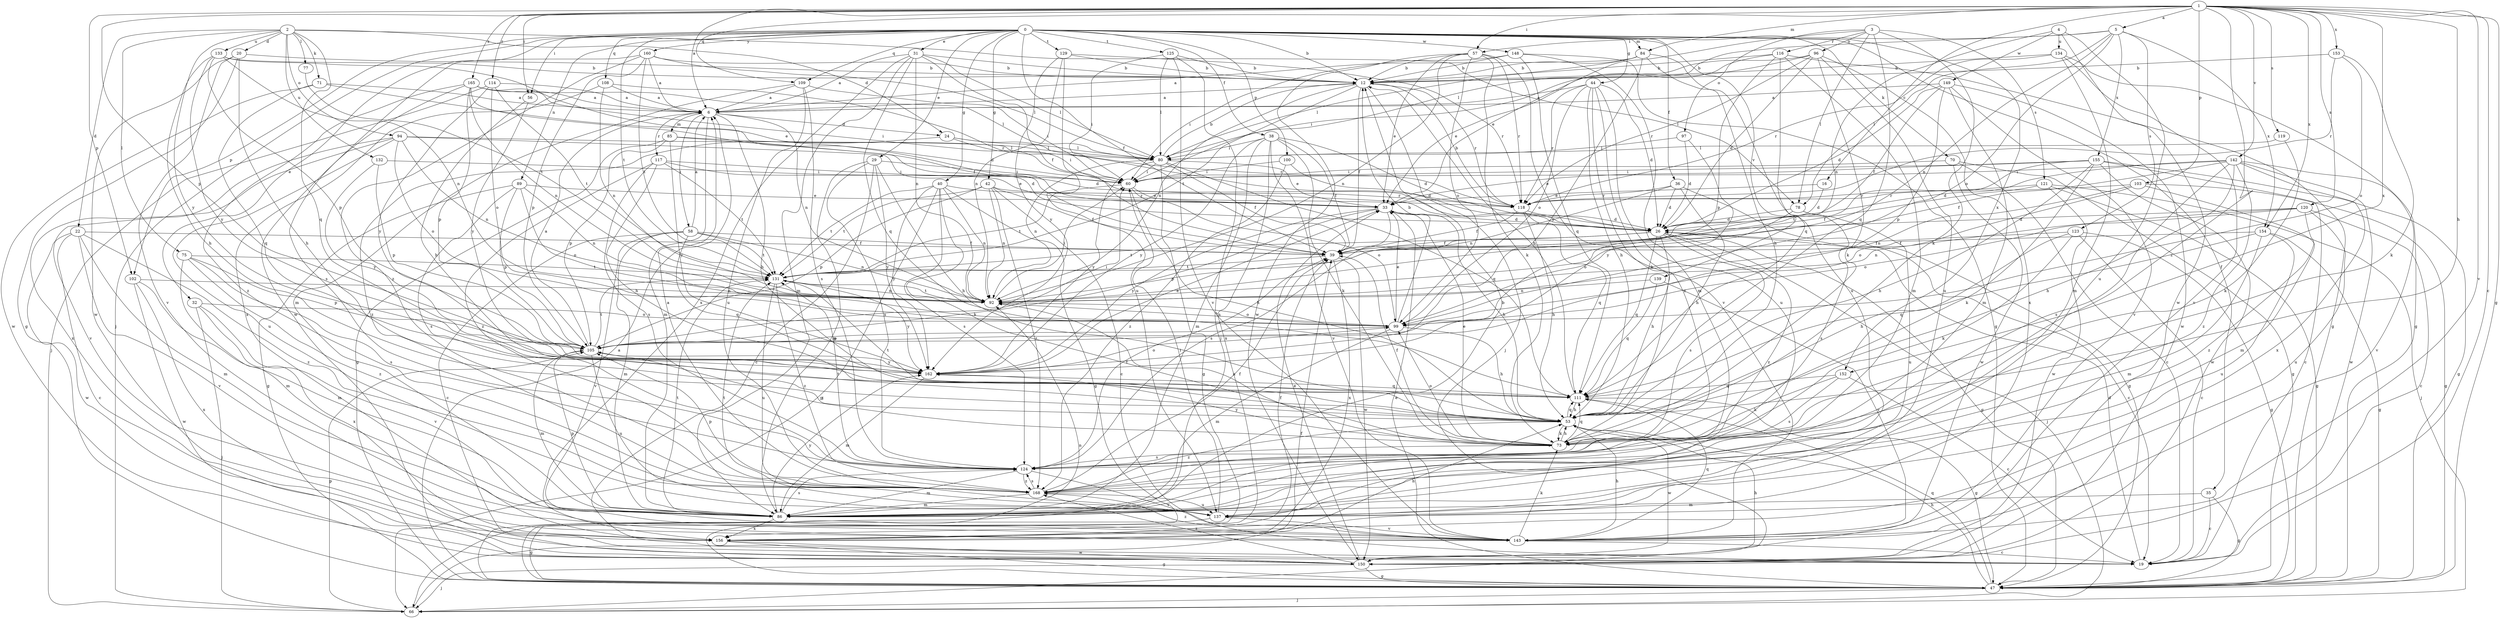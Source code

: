 strict digraph  {
0;
1;
2;
3;
4;
5;
6;
12;
16;
19;
20;
22;
24;
26;
29;
31;
32;
33;
35;
36;
38;
39;
40;
42;
44;
47;
53;
56;
57;
58;
60;
66;
70;
71;
73;
75;
77;
78;
80;
84;
85;
86;
89;
92;
94;
96;
97;
99;
100;
102;
103;
105;
108;
109;
111;
114;
116;
117;
118;
119;
120;
121;
123;
124;
125;
129;
131;
132;
133;
134;
137;
139;
142;
143;
148;
149;
150;
152;
153;
154;
155;
156;
160;
162;
165;
168;
0 -> 12  [label=b];
0 -> 29  [label=e];
0 -> 31  [label=e];
0 -> 32  [label=e];
0 -> 35  [label=f];
0 -> 36  [label=f];
0 -> 38  [label=f];
0 -> 39  [label=f];
0 -> 40  [label=g];
0 -> 42  [label=g];
0 -> 44  [label=g];
0 -> 56  [label=i];
0 -> 66  [label=j];
0 -> 70  [label=k];
0 -> 84  [label=m];
0 -> 89  [label=n];
0 -> 100  [label=p];
0 -> 102  [label=p];
0 -> 108  [label=q];
0 -> 109  [label=q];
0 -> 125  [label=t];
0 -> 129  [label=t];
0 -> 131  [label=t];
0 -> 139  [label=v];
0 -> 148  [label=w];
0 -> 152  [label=x];
0 -> 160  [label=y];
1 -> 5  [label=a];
1 -> 6  [label=a];
1 -> 16  [label=c];
1 -> 19  [label=c];
1 -> 47  [label=g];
1 -> 53  [label=h];
1 -> 56  [label=i];
1 -> 57  [label=i];
1 -> 84  [label=m];
1 -> 102  [label=p];
1 -> 103  [label=p];
1 -> 105  [label=p];
1 -> 109  [label=q];
1 -> 114  [label=r];
1 -> 119  [label=s];
1 -> 120  [label=s];
1 -> 142  [label=v];
1 -> 143  [label=v];
1 -> 152  [label=x];
1 -> 153  [label=x];
1 -> 154  [label=x];
1 -> 165  [label=z];
1 -> 168  [label=z];
2 -> 20  [label=d];
2 -> 22  [label=d];
2 -> 24  [label=d];
2 -> 71  [label=k];
2 -> 75  [label=l];
2 -> 77  [label=l];
2 -> 78  [label=l];
2 -> 94  [label=o];
2 -> 111  [label=q];
2 -> 132  [label=u];
2 -> 133  [label=u];
2 -> 162  [label=y];
3 -> 33  [label=e];
3 -> 73  [label=k];
3 -> 78  [label=l];
3 -> 96  [label=o];
3 -> 97  [label=o];
3 -> 111  [label=q];
3 -> 116  [label=r];
3 -> 121  [label=s];
4 -> 92  [label=n];
4 -> 134  [label=u];
4 -> 137  [label=u];
4 -> 149  [label=w];
4 -> 150  [label=w];
5 -> 57  [label=i];
5 -> 78  [label=l];
5 -> 80  [label=l];
5 -> 92  [label=n];
5 -> 99  [label=o];
5 -> 123  [label=s];
5 -> 154  [label=x];
5 -> 155  [label=x];
6 -> 24  [label=d];
6 -> 53  [label=h];
6 -> 58  [label=i];
6 -> 85  [label=m];
6 -> 86  [label=m];
6 -> 92  [label=n];
6 -> 117  [label=r];
12 -> 6  [label=a];
12 -> 39  [label=f];
12 -> 66  [label=j];
12 -> 92  [label=n];
12 -> 118  [label=r];
12 -> 131  [label=t];
16 -> 26  [label=d];
16 -> 33  [label=e];
19 -> 26  [label=d];
20 -> 12  [label=b];
20 -> 47  [label=g];
20 -> 53  [label=h];
20 -> 143  [label=v];
20 -> 150  [label=w];
22 -> 19  [label=c];
22 -> 39  [label=f];
22 -> 86  [label=m];
22 -> 143  [label=v];
22 -> 150  [label=w];
22 -> 168  [label=z];
24 -> 60  [label=i];
24 -> 80  [label=l];
24 -> 118  [label=r];
24 -> 168  [label=z];
26 -> 19  [label=c];
26 -> 39  [label=f];
26 -> 47  [label=g];
26 -> 53  [label=h];
26 -> 66  [label=j];
26 -> 111  [label=q];
26 -> 124  [label=s];
26 -> 131  [label=t];
26 -> 168  [label=z];
29 -> 19  [label=c];
29 -> 53  [label=h];
29 -> 60  [label=i];
29 -> 86  [label=m];
29 -> 124  [label=s];
29 -> 162  [label=y];
31 -> 6  [label=a];
31 -> 12  [label=b];
31 -> 39  [label=f];
31 -> 80  [label=l];
31 -> 86  [label=m];
31 -> 92  [label=n];
31 -> 111  [label=q];
31 -> 156  [label=x];
32 -> 66  [label=j];
32 -> 99  [label=o];
32 -> 143  [label=v];
32 -> 156  [label=x];
33 -> 26  [label=d];
33 -> 53  [label=h];
33 -> 105  [label=p];
33 -> 124  [label=s];
33 -> 162  [label=y];
35 -> 19  [label=c];
35 -> 47  [label=g];
35 -> 86  [label=m];
36 -> 26  [label=d];
36 -> 47  [label=g];
36 -> 53  [label=h];
36 -> 92  [label=n];
36 -> 118  [label=r];
38 -> 26  [label=d];
38 -> 39  [label=f];
38 -> 73  [label=k];
38 -> 80  [label=l];
38 -> 86  [label=m];
38 -> 143  [label=v];
38 -> 156  [label=x];
38 -> 162  [label=y];
39 -> 131  [label=t];
39 -> 150  [label=w];
39 -> 156  [label=x];
40 -> 47  [label=g];
40 -> 66  [label=j];
40 -> 73  [label=k];
40 -> 92  [label=n];
40 -> 118  [label=r];
40 -> 124  [label=s];
40 -> 131  [label=t];
40 -> 162  [label=y];
42 -> 19  [label=c];
42 -> 39  [label=f];
42 -> 92  [label=n];
42 -> 105  [label=p];
42 -> 118  [label=r];
42 -> 131  [label=t];
42 -> 168  [label=z];
44 -> 6  [label=a];
44 -> 26  [label=d];
44 -> 53  [label=h];
44 -> 73  [label=k];
44 -> 99  [label=o];
44 -> 118  [label=r];
44 -> 137  [label=u];
44 -> 168  [label=z];
47 -> 6  [label=a];
47 -> 33  [label=e];
47 -> 53  [label=h];
47 -> 66  [label=j];
47 -> 92  [label=n];
47 -> 111  [label=q];
53 -> 73  [label=k];
53 -> 111  [label=q];
53 -> 131  [label=t];
53 -> 150  [label=w];
53 -> 168  [label=z];
56 -> 53  [label=h];
56 -> 162  [label=y];
57 -> 12  [label=b];
57 -> 33  [label=e];
57 -> 73  [label=k];
57 -> 92  [label=n];
57 -> 99  [label=o];
57 -> 118  [label=r];
57 -> 143  [label=v];
57 -> 150  [label=w];
58 -> 6  [label=a];
58 -> 19  [label=c];
58 -> 39  [label=f];
58 -> 86  [label=m];
58 -> 92  [label=n];
58 -> 111  [label=q];
58 -> 131  [label=t];
58 -> 143  [label=v];
60 -> 33  [label=e];
60 -> 53  [label=h];
60 -> 99  [label=o];
60 -> 131  [label=t];
66 -> 39  [label=f];
66 -> 105  [label=p];
70 -> 19  [label=c];
70 -> 47  [label=g];
70 -> 60  [label=i];
70 -> 150  [label=w];
71 -> 6  [label=a];
71 -> 26  [label=d];
71 -> 111  [label=q];
71 -> 150  [label=w];
73 -> 33  [label=e];
73 -> 39  [label=f];
73 -> 53  [label=h];
73 -> 92  [label=n];
73 -> 99  [label=o];
73 -> 105  [label=p];
73 -> 111  [label=q];
73 -> 124  [label=s];
73 -> 162  [label=y];
75 -> 86  [label=m];
75 -> 105  [label=p];
75 -> 124  [label=s];
75 -> 131  [label=t];
75 -> 168  [label=z];
77 -> 131  [label=t];
78 -> 26  [label=d];
78 -> 99  [label=o];
78 -> 124  [label=s];
78 -> 137  [label=u];
80 -> 12  [label=b];
80 -> 33  [label=e];
80 -> 39  [label=f];
80 -> 47  [label=g];
80 -> 60  [label=i];
80 -> 92  [label=n];
80 -> 111  [label=q];
80 -> 162  [label=y];
84 -> 6  [label=a];
84 -> 12  [label=b];
84 -> 53  [label=h];
84 -> 80  [label=l];
84 -> 137  [label=u];
84 -> 162  [label=y];
85 -> 26  [label=d];
85 -> 47  [label=g];
85 -> 80  [label=l];
85 -> 105  [label=p];
85 -> 162  [label=y];
86 -> 12  [label=b];
86 -> 105  [label=p];
86 -> 124  [label=s];
86 -> 131  [label=t];
86 -> 156  [label=x];
86 -> 162  [label=y];
89 -> 33  [label=e];
89 -> 47  [label=g];
89 -> 92  [label=n];
89 -> 99  [label=o];
89 -> 105  [label=p];
89 -> 124  [label=s];
92 -> 60  [label=i];
92 -> 99  [label=o];
92 -> 131  [label=t];
94 -> 26  [label=d];
94 -> 80  [label=l];
94 -> 92  [label=n];
94 -> 99  [label=o];
94 -> 137  [label=u];
94 -> 143  [label=v];
94 -> 156  [label=x];
96 -> 12  [label=b];
96 -> 26  [label=d];
96 -> 60  [label=i];
96 -> 73  [label=k];
96 -> 118  [label=r];
96 -> 137  [label=u];
96 -> 156  [label=x];
97 -> 26  [label=d];
97 -> 80  [label=l];
97 -> 162  [label=y];
99 -> 12  [label=b];
99 -> 33  [label=e];
99 -> 53  [label=h];
99 -> 86  [label=m];
99 -> 92  [label=n];
99 -> 105  [label=p];
100 -> 26  [label=d];
100 -> 60  [label=i];
100 -> 168  [label=z];
102 -> 86  [label=m];
102 -> 92  [label=n];
102 -> 150  [label=w];
102 -> 156  [label=x];
103 -> 47  [label=g];
103 -> 86  [label=m];
103 -> 92  [label=n];
103 -> 99  [label=o];
103 -> 118  [label=r];
105 -> 6  [label=a];
105 -> 60  [label=i];
105 -> 86  [label=m];
105 -> 131  [label=t];
105 -> 137  [label=u];
105 -> 162  [label=y];
108 -> 6  [label=a];
108 -> 92  [label=n];
108 -> 118  [label=r];
108 -> 156  [label=x];
109 -> 6  [label=a];
109 -> 60  [label=i];
109 -> 86  [label=m];
109 -> 124  [label=s];
109 -> 137  [label=u];
111 -> 12  [label=b];
111 -> 47  [label=g];
111 -> 53  [label=h];
114 -> 6  [label=a];
114 -> 66  [label=j];
114 -> 99  [label=o];
114 -> 131  [label=t];
114 -> 162  [label=y];
116 -> 12  [label=b];
116 -> 33  [label=e];
116 -> 47  [label=g];
116 -> 86  [label=m];
116 -> 105  [label=p];
116 -> 111  [label=q];
117 -> 33  [label=e];
117 -> 53  [label=h];
117 -> 60  [label=i];
117 -> 124  [label=s];
117 -> 131  [label=t];
117 -> 168  [label=z];
118 -> 12  [label=b];
118 -> 26  [label=d];
118 -> 39  [label=f];
118 -> 53  [label=h];
118 -> 111  [label=q];
119 -> 73  [label=k];
119 -> 80  [label=l];
120 -> 19  [label=c];
120 -> 26  [label=d];
120 -> 92  [label=n];
120 -> 99  [label=o];
120 -> 137  [label=u];
120 -> 168  [label=z];
121 -> 39  [label=f];
121 -> 47  [label=g];
121 -> 66  [label=j];
121 -> 118  [label=r];
121 -> 150  [label=w];
123 -> 19  [label=c];
123 -> 39  [label=f];
123 -> 47  [label=g];
123 -> 53  [label=h];
123 -> 73  [label=k];
124 -> 39  [label=f];
124 -> 86  [label=m];
124 -> 131  [label=t];
124 -> 143  [label=v];
124 -> 168  [label=z];
125 -> 12  [label=b];
125 -> 60  [label=i];
125 -> 66  [label=j];
125 -> 80  [label=l];
125 -> 143  [label=v];
129 -> 12  [label=b];
129 -> 92  [label=n];
129 -> 118  [label=r];
129 -> 137  [label=u];
129 -> 162  [label=y];
131 -> 92  [label=n];
131 -> 137  [label=u];
131 -> 162  [label=y];
131 -> 168  [label=z];
132 -> 60  [label=i];
132 -> 105  [label=p];
132 -> 162  [label=y];
133 -> 12  [label=b];
133 -> 33  [label=e];
133 -> 53  [label=h];
133 -> 92  [label=n];
133 -> 105  [label=p];
133 -> 162  [label=y];
134 -> 12  [label=b];
134 -> 47  [label=g];
134 -> 86  [label=m];
134 -> 118  [label=r];
134 -> 143  [label=v];
137 -> 47  [label=g];
137 -> 60  [label=i];
137 -> 131  [label=t];
137 -> 143  [label=v];
139 -> 92  [label=n];
139 -> 111  [label=q];
139 -> 143  [label=v];
142 -> 26  [label=d];
142 -> 39  [label=f];
142 -> 53  [label=h];
142 -> 60  [label=i];
142 -> 124  [label=s];
142 -> 143  [label=v];
142 -> 150  [label=w];
142 -> 156  [label=x];
142 -> 168  [label=z];
143 -> 19  [label=c];
143 -> 53  [label=h];
143 -> 73  [label=k];
143 -> 111  [label=q];
143 -> 168  [label=z];
148 -> 12  [label=b];
148 -> 47  [label=g];
148 -> 60  [label=i];
148 -> 86  [label=m];
148 -> 111  [label=q];
149 -> 6  [label=a];
149 -> 26  [label=d];
149 -> 39  [label=f];
149 -> 86  [label=m];
149 -> 105  [label=p];
149 -> 143  [label=v];
149 -> 150  [label=w];
150 -> 33  [label=e];
150 -> 47  [label=g];
150 -> 53  [label=h];
150 -> 66  [label=j];
150 -> 168  [label=z];
152 -> 19  [label=c];
152 -> 73  [label=k];
152 -> 111  [label=q];
152 -> 124  [label=s];
153 -> 12  [label=b];
153 -> 73  [label=k];
153 -> 99  [label=o];
153 -> 118  [label=r];
154 -> 39  [label=f];
154 -> 47  [label=g];
154 -> 86  [label=m];
154 -> 111  [label=q];
154 -> 137  [label=u];
155 -> 19  [label=c];
155 -> 33  [label=e];
155 -> 47  [label=g];
155 -> 53  [label=h];
155 -> 60  [label=i];
155 -> 73  [label=k];
155 -> 131  [label=t];
155 -> 150  [label=w];
156 -> 39  [label=f];
156 -> 47  [label=g];
156 -> 53  [label=h];
156 -> 150  [label=w];
160 -> 6  [label=a];
160 -> 12  [label=b];
160 -> 80  [label=l];
160 -> 105  [label=p];
160 -> 131  [label=t];
160 -> 150  [label=w];
160 -> 168  [label=z];
162 -> 33  [label=e];
162 -> 86  [label=m];
162 -> 99  [label=o];
162 -> 111  [label=q];
165 -> 6  [label=a];
165 -> 39  [label=f];
165 -> 60  [label=i];
165 -> 80  [label=l];
165 -> 92  [label=n];
165 -> 105  [label=p];
165 -> 124  [label=s];
165 -> 168  [label=z];
168 -> 6  [label=a];
168 -> 39  [label=f];
168 -> 86  [label=m];
168 -> 105  [label=p];
168 -> 124  [label=s];
168 -> 137  [label=u];
}
